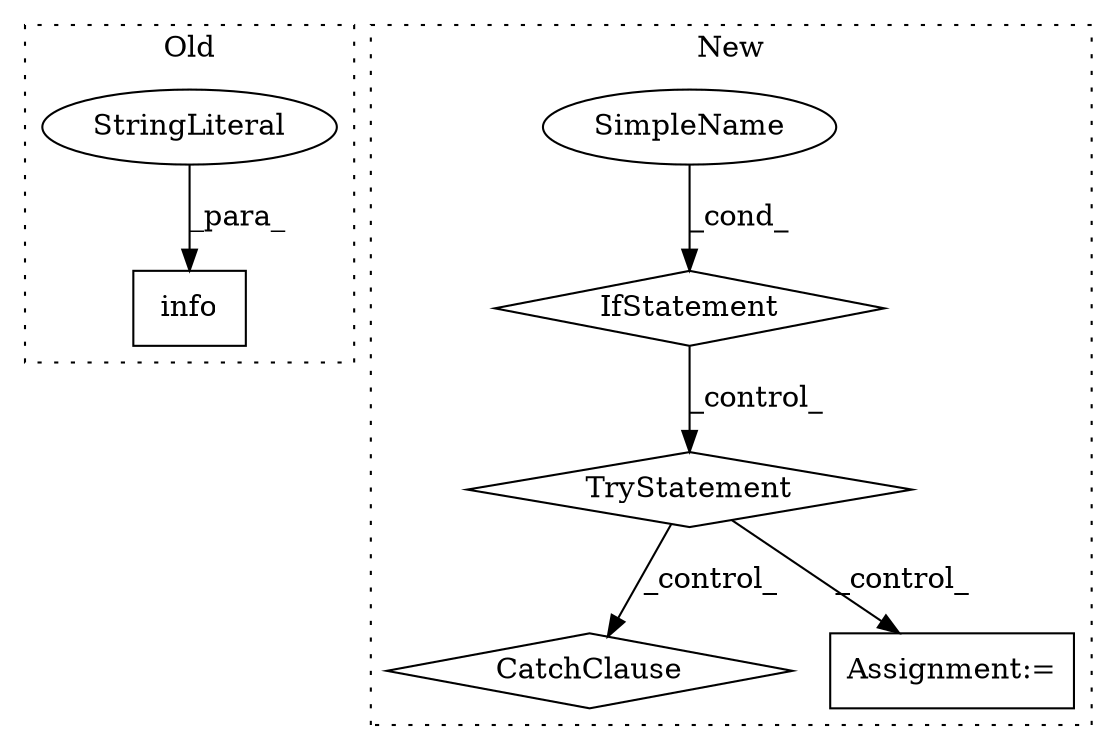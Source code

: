 digraph G {
subgraph cluster0 {
1 [label="info" a="32" s="30760,30769" l="5,1" shape="box"];
4 [label="StringLiteral" a="45" s="30765" l="4" shape="ellipse"];
label = "Old";
style="dotted";
}
subgraph cluster1 {
2 [label="CatchClause" a="12" s="31295,31333" l="15,2" shape="diamond"];
3 [label="TryStatement" a="54" s="31166" l="4" shape="diamond"];
5 [label="Assignment:=" a="7" s="31223" l="1" shape="box"];
6 [label="SimpleName" a="42" s="" l="" shape="ellipse"];
7 [label="IfStatement" a="25" s="31144,31154" l="4,2" shape="diamond"];
label = "New";
style="dotted";
}
3 -> 5 [label="_control_"];
3 -> 2 [label="_control_"];
4 -> 1 [label="_para_"];
6 -> 7 [label="_cond_"];
7 -> 3 [label="_control_"];
}